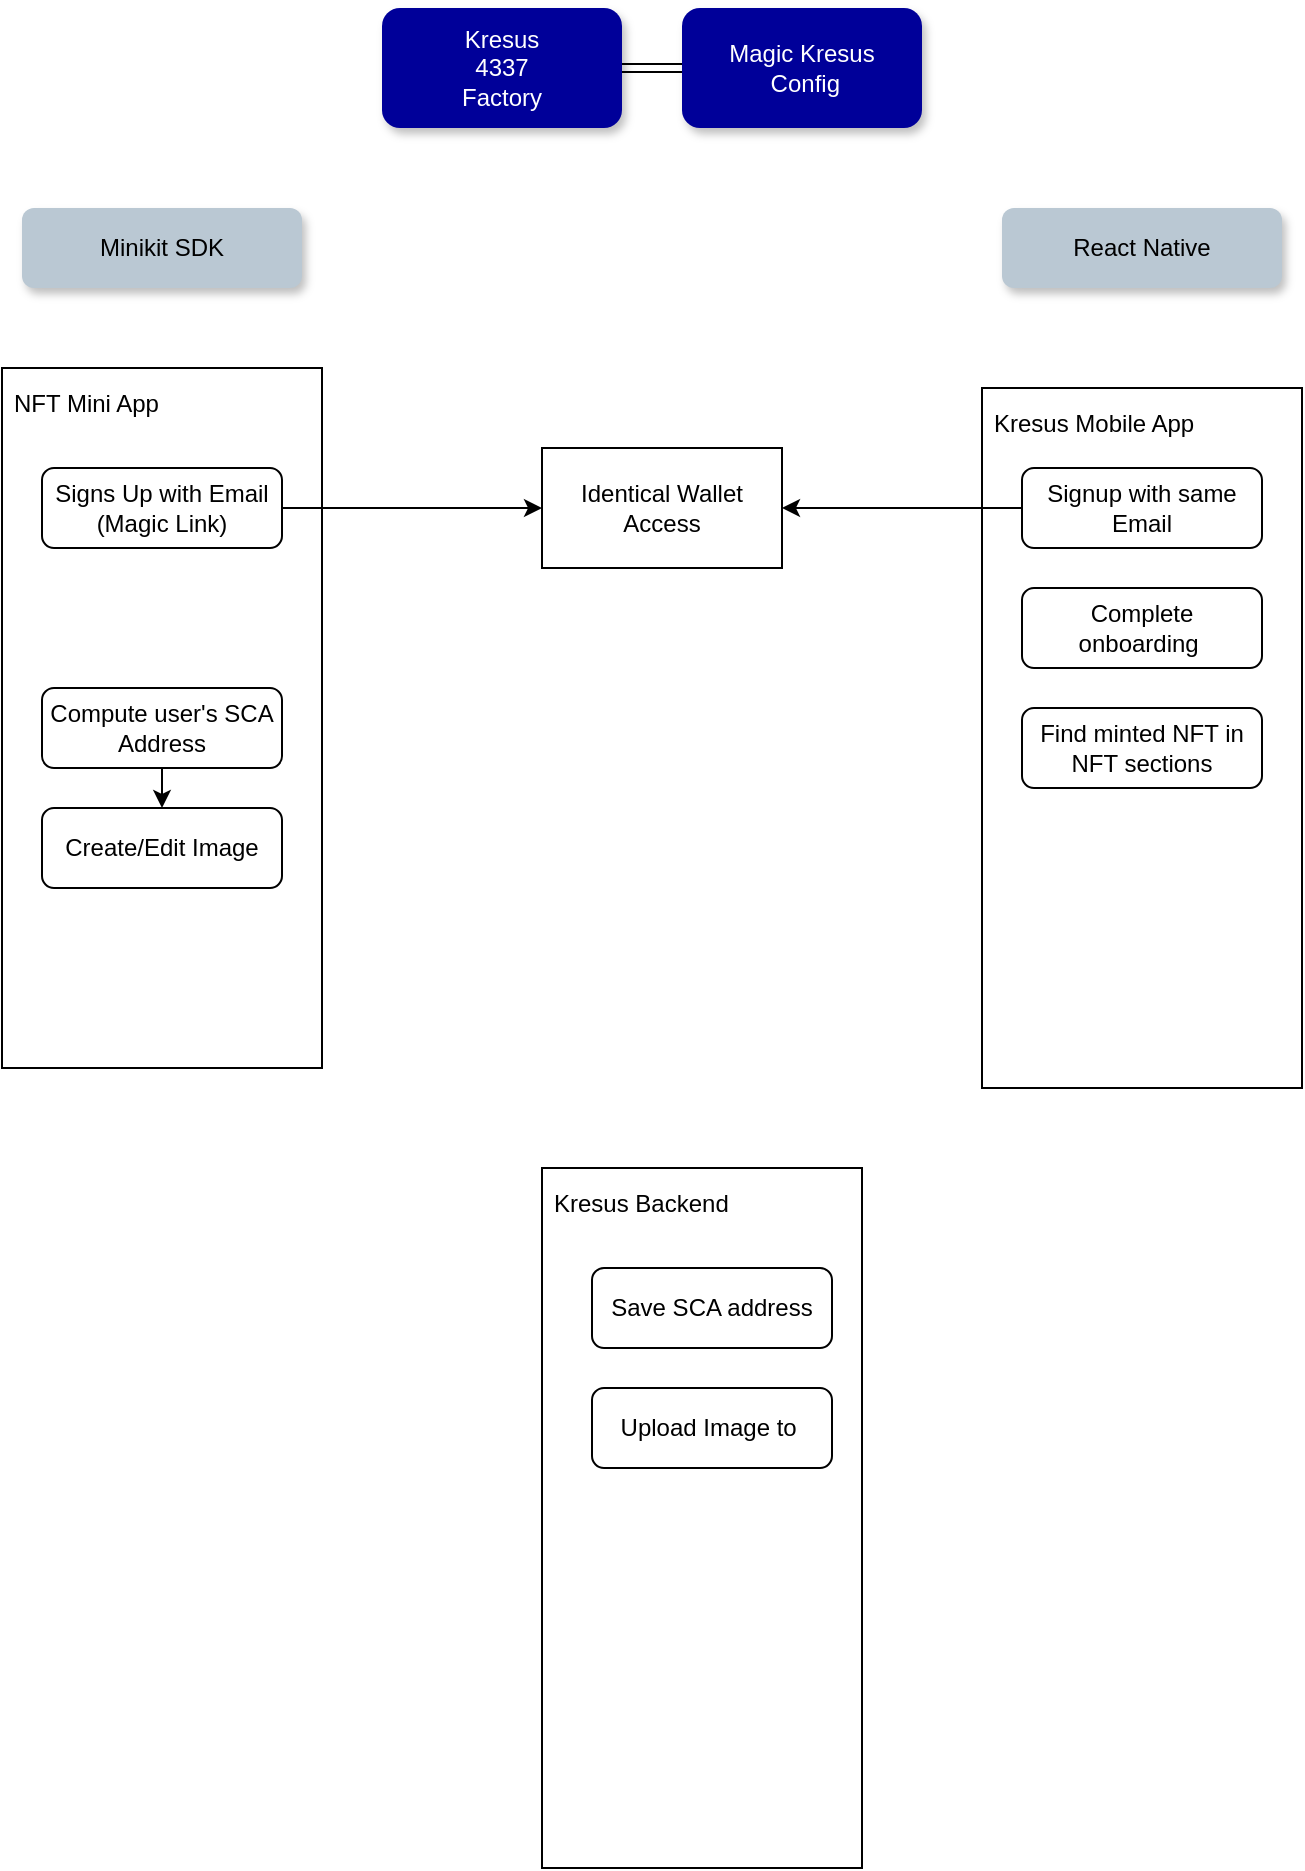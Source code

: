 <mxfile version="26.1.1">
  <diagram name="Page-1" id="EKsOD42DdvIz5vcE3mQu">
    <mxGraphModel dx="1114" dy="550" grid="1" gridSize="10" guides="1" tooltips="1" connect="1" arrows="1" fold="1" page="1" pageScale="1" pageWidth="850" pageHeight="1100" math="0" shadow="0">
      <root>
        <mxCell id="0" />
        <mxCell id="1" parent="0" />
        <mxCell id="NqGFsDSJCZWuU0SmbqEO-20" value="NFT Mini App" style="rounded=0;whiteSpace=wrap;html=1;align=left;verticalAlign=top;spacing=6;" vertex="1" parent="1">
          <mxGeometry x="170" y="410" width="160" height="350" as="geometry" />
        </mxCell>
        <mxCell id="NqGFsDSJCZWuU0SmbqEO-21" value="Kresus Backend" style="rounded=0;whiteSpace=wrap;html=1;align=left;verticalAlign=top;spacing=6;" vertex="1" parent="1">
          <mxGeometry x="440" y="810" width="160" height="350" as="geometry" />
        </mxCell>
        <mxCell id="NqGFsDSJCZWuU0SmbqEO-53" style="edgeStyle=orthogonalEdgeStyle;rounded=0;orthogonalLoop=1;jettySize=auto;html=1;" edge="1" parent="1" source="NqGFsDSJCZWuU0SmbqEO-23" target="NqGFsDSJCZWuU0SmbqEO-52">
          <mxGeometry relative="1" as="geometry" />
        </mxCell>
        <mxCell id="NqGFsDSJCZWuU0SmbqEO-23" value="Signs Up with Email&lt;br&gt;(Magic Link)" style="rounded=1;whiteSpace=wrap;html=1;" vertex="1" parent="1">
          <mxGeometry x="190" y="460" width="120" height="40" as="geometry" />
        </mxCell>
        <mxCell id="NqGFsDSJCZWuU0SmbqEO-25" style="edgeStyle=orthogonalEdgeStyle;rounded=0;orthogonalLoop=1;jettySize=auto;html=1;exitX=0.5;exitY=1;exitDx=0;exitDy=0;entryX=0.5;entryY=0;entryDx=0;entryDy=0;" edge="1" parent="1" source="NqGFsDSJCZWuU0SmbqEO-26" target="NqGFsDSJCZWuU0SmbqEO-29">
          <mxGeometry relative="1" as="geometry" />
        </mxCell>
        <mxCell id="NqGFsDSJCZWuU0SmbqEO-26" value="Compute user&#39;s SCA&lt;br&gt;Address" style="rounded=1;whiteSpace=wrap;html=1;" vertex="1" parent="1">
          <mxGeometry x="190" y="570" width="120" height="40" as="geometry" />
        </mxCell>
        <mxCell id="NqGFsDSJCZWuU0SmbqEO-27" value="Save SCA address" style="rounded=1;whiteSpace=wrap;html=1;" vertex="1" parent="1">
          <mxGeometry x="465" y="860" width="120" height="40" as="geometry" />
        </mxCell>
        <mxCell id="NqGFsDSJCZWuU0SmbqEO-29" value="Create/Edit Image" style="rounded=1;whiteSpace=wrap;html=1;" vertex="1" parent="1">
          <mxGeometry x="190" y="630" width="120" height="40" as="geometry" />
        </mxCell>
        <mxCell id="NqGFsDSJCZWuU0SmbqEO-30" value="Upload Image to&amp;nbsp;" style="rounded=1;whiteSpace=wrap;html=1;" vertex="1" parent="1">
          <mxGeometry x="465" y="920" width="120" height="40" as="geometry" />
        </mxCell>
        <mxCell id="NqGFsDSJCZWuU0SmbqEO-31" value="" style="group" vertex="1" connectable="0" parent="1">
          <mxGeometry x="660" y="420" width="160" height="350" as="geometry" />
        </mxCell>
        <mxCell id="NqGFsDSJCZWuU0SmbqEO-32" value="Kresus Mobile App" style="rounded=0;whiteSpace=wrap;html=1;align=left;verticalAlign=top;spacing=6;" vertex="1" parent="NqGFsDSJCZWuU0SmbqEO-31">
          <mxGeometry width="160" height="350" as="geometry" />
        </mxCell>
        <mxCell id="NqGFsDSJCZWuU0SmbqEO-33" value="Signup with same&lt;br&gt;Email" style="rounded=1;whiteSpace=wrap;html=1;" vertex="1" parent="NqGFsDSJCZWuU0SmbqEO-31">
          <mxGeometry x="20" y="40" width="120" height="40" as="geometry" />
        </mxCell>
        <mxCell id="NqGFsDSJCZWuU0SmbqEO-34" value="Complete onboarding&amp;nbsp;" style="rounded=1;whiteSpace=wrap;html=1;" vertex="1" parent="NqGFsDSJCZWuU0SmbqEO-31">
          <mxGeometry x="20" y="100" width="120" height="40" as="geometry" />
        </mxCell>
        <mxCell id="NqGFsDSJCZWuU0SmbqEO-35" value="Find minted NFT in&lt;br&gt;NFT sections" style="rounded=1;whiteSpace=wrap;html=1;" vertex="1" parent="NqGFsDSJCZWuU0SmbqEO-31">
          <mxGeometry x="20" y="160" width="120" height="40" as="geometry" />
        </mxCell>
        <mxCell id="NqGFsDSJCZWuU0SmbqEO-44" value="" style="edgeStyle=orthogonalEdgeStyle;rounded=0;orthogonalLoop=1;jettySize=auto;html=1;shape=link;" edge="1" parent="1" source="NqGFsDSJCZWuU0SmbqEO-42">
          <mxGeometry relative="1" as="geometry">
            <mxPoint x="510" y="260" as="targetPoint" />
          </mxGeometry>
        </mxCell>
        <mxCell id="NqGFsDSJCZWuU0SmbqEO-42" value="&lt;font style=&quot;color: rgb(255, 255, 255);&quot;&gt;Kresus&lt;br&gt;4337&lt;br&gt;Factory&lt;/font&gt;" style="rounded=1;whiteSpace=wrap;html=1;fillColor=light-dark(#000099, #ededed);strokeColor=none;shadow=1;" vertex="1" parent="1">
          <mxGeometry x="360" y="230" width="120" height="60" as="geometry" />
        </mxCell>
        <mxCell id="NqGFsDSJCZWuU0SmbqEO-48" value="&lt;font style=&quot;color: rgb(255, 255, 255);&quot;&gt;Magic Kresus&lt;br&gt;&amp;nbsp;Config&lt;/font&gt;" style="rounded=1;whiteSpace=wrap;html=1;fillColor=light-dark(#000099, #ededed);strokeColor=none;shadow=1;" vertex="1" parent="1">
          <mxGeometry x="510" y="230" width="120" height="60" as="geometry" />
        </mxCell>
        <mxCell id="NqGFsDSJCZWuU0SmbqEO-49" value="Minikit SDK" style="rounded=1;whiteSpace=wrap;html=1;fillColor=#bac8d3;strokeColor=none;shadow=1;" vertex="1" parent="1">
          <mxGeometry x="180" y="330" width="140" height="40" as="geometry" />
        </mxCell>
        <mxCell id="NqGFsDSJCZWuU0SmbqEO-50" value="React Native" style="rounded=1;whiteSpace=wrap;html=1;fillColor=#bac8d3;strokeColor=none;shadow=1;" vertex="1" parent="1">
          <mxGeometry x="670" y="330" width="140" height="40" as="geometry" />
        </mxCell>
        <mxCell id="NqGFsDSJCZWuU0SmbqEO-52" value="Identical Wallet Access" style="rounded=0;whiteSpace=wrap;html=1;" vertex="1" parent="1">
          <mxGeometry x="440" y="450" width="120" height="60" as="geometry" />
        </mxCell>
        <mxCell id="NqGFsDSJCZWuU0SmbqEO-54" style="edgeStyle=orthogonalEdgeStyle;rounded=0;orthogonalLoop=1;jettySize=auto;html=1;" edge="1" parent="1" source="NqGFsDSJCZWuU0SmbqEO-33" target="NqGFsDSJCZWuU0SmbqEO-52">
          <mxGeometry relative="1" as="geometry" />
        </mxCell>
      </root>
    </mxGraphModel>
  </diagram>
</mxfile>
